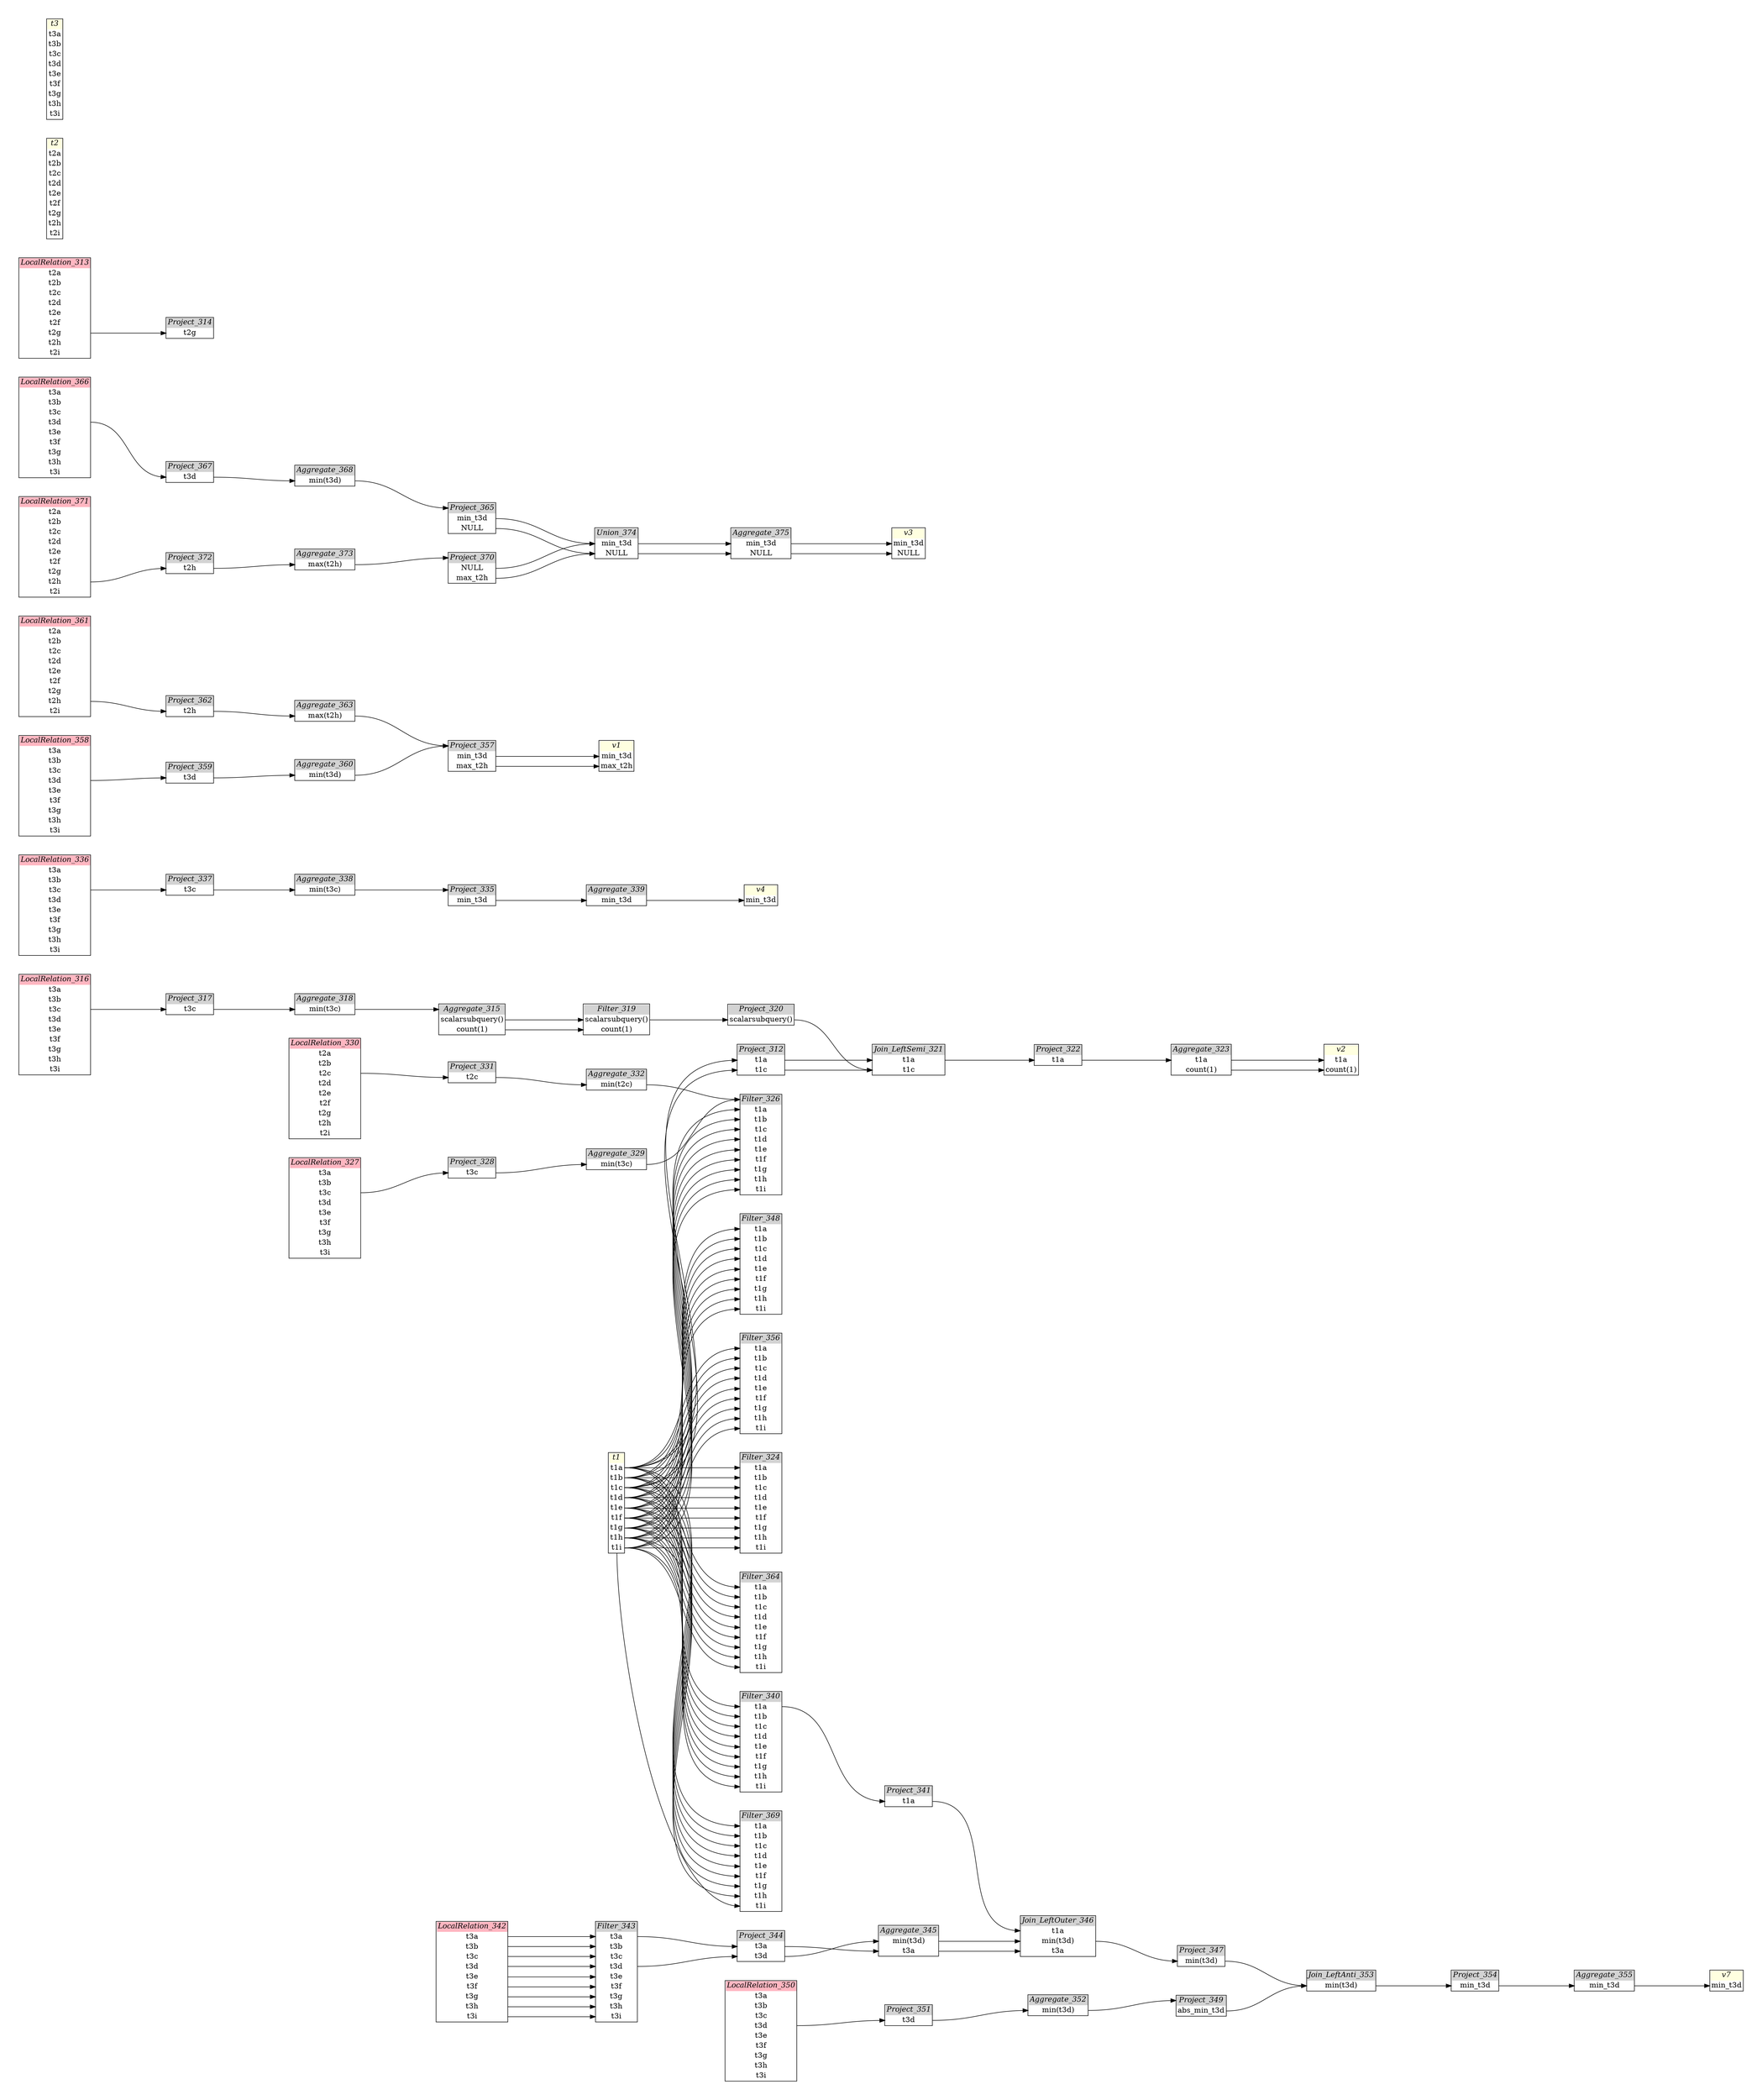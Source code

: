 // Automatically generated by SQLFlowTestSuite


digraph {
  graph [pad="0.5", nodesep="0.5", ranksep="2", fontname="Helvetica"];
  node [shape=plain]
  rankdir=LR;

  
"Aggregate_315" [label=<
<table border="1" cellborder="0" cellspacing="0">
  <tr><td bgcolor="lightgray" port="nodeName"><i>Aggregate_315</i></td></tr>
  <tr><td port="0">scalarsubquery()</td></tr>
<tr><td port="1">count(1)</td></tr>
</table>>];
         

"Aggregate_318" [label=<
<table border="1" cellborder="0" cellspacing="0">
  <tr><td bgcolor="lightgray" port="nodeName"><i>Aggregate_318</i></td></tr>
  <tr><td port="0">min(t3c)</td></tr>
</table>>];
         

"Aggregate_323" [label=<
<table border="1" cellborder="0" cellspacing="0">
  <tr><td bgcolor="lightgray" port="nodeName"><i>Aggregate_323</i></td></tr>
  <tr><td port="0">t1a</td></tr>
<tr><td port="1">count(1)</td></tr>
</table>>];
         

"Aggregate_329" [label=<
<table border="1" cellborder="0" cellspacing="0">
  <tr><td bgcolor="lightgray" port="nodeName"><i>Aggregate_329</i></td></tr>
  <tr><td port="0">min(t3c)</td></tr>
</table>>];
         

"Aggregate_332" [label=<
<table border="1" cellborder="0" cellspacing="0">
  <tr><td bgcolor="lightgray" port="nodeName"><i>Aggregate_332</i></td></tr>
  <tr><td port="0">min(t2c)</td></tr>
</table>>];
         

"Aggregate_338" [label=<
<table border="1" cellborder="0" cellspacing="0">
  <tr><td bgcolor="lightgray" port="nodeName"><i>Aggregate_338</i></td></tr>
  <tr><td port="0">min(t3c)</td></tr>
</table>>];
         

"Aggregate_339" [label=<
<table border="1" cellborder="0" cellspacing="0">
  <tr><td bgcolor="lightgray" port="nodeName"><i>Aggregate_339</i></td></tr>
  <tr><td port="0">min_t3d</td></tr>
</table>>];
         

"Aggregate_345" [label=<
<table border="1" cellborder="0" cellspacing="0">
  <tr><td bgcolor="lightgray" port="nodeName"><i>Aggregate_345</i></td></tr>
  <tr><td port="0">min(t3d)</td></tr>
<tr><td port="1">t3a</td></tr>
</table>>];
         

"Aggregate_352" [label=<
<table border="1" cellborder="0" cellspacing="0">
  <tr><td bgcolor="lightgray" port="nodeName"><i>Aggregate_352</i></td></tr>
  <tr><td port="0">min(t3d)</td></tr>
</table>>];
         

"Aggregate_355" [label=<
<table border="1" cellborder="0" cellspacing="0">
  <tr><td bgcolor="lightgray" port="nodeName"><i>Aggregate_355</i></td></tr>
  <tr><td port="0">min_t3d</td></tr>
</table>>];
         

"Aggregate_360" [label=<
<table border="1" cellborder="0" cellspacing="0">
  <tr><td bgcolor="lightgray" port="nodeName"><i>Aggregate_360</i></td></tr>
  <tr><td port="0">min(t3d)</td></tr>
</table>>];
         

"Aggregate_363" [label=<
<table border="1" cellborder="0" cellspacing="0">
  <tr><td bgcolor="lightgray" port="nodeName"><i>Aggregate_363</i></td></tr>
  <tr><td port="0">max(t2h)</td></tr>
</table>>];
         

"Aggregate_368" [label=<
<table border="1" cellborder="0" cellspacing="0">
  <tr><td bgcolor="lightgray" port="nodeName"><i>Aggregate_368</i></td></tr>
  <tr><td port="0">min(t3d)</td></tr>
</table>>];
         

"Aggregate_373" [label=<
<table border="1" cellborder="0" cellspacing="0">
  <tr><td bgcolor="lightgray" port="nodeName"><i>Aggregate_373</i></td></tr>
  <tr><td port="0">max(t2h)</td></tr>
</table>>];
         

"Aggregate_375" [label=<
<table border="1" cellborder="0" cellspacing="0">
  <tr><td bgcolor="lightgray" port="nodeName"><i>Aggregate_375</i></td></tr>
  <tr><td port="0">min_t3d</td></tr>
<tr><td port="1">NULL</td></tr>
</table>>];
         

"Filter_319" [label=<
<table border="1" cellborder="0" cellspacing="0">
  <tr><td bgcolor="lightgray" port="nodeName"><i>Filter_319</i></td></tr>
  <tr><td port="0">scalarsubquery()</td></tr>
<tr><td port="1">count(1)</td></tr>
</table>>];
         

"Filter_324" [label=<
<table border="1" cellborder="0" cellspacing="0">
  <tr><td bgcolor="lightgray" port="nodeName"><i>Filter_324</i></td></tr>
  <tr><td port="0">t1a</td></tr>
<tr><td port="1">t1b</td></tr>
<tr><td port="2">t1c</td></tr>
<tr><td port="3">t1d</td></tr>
<tr><td port="4">t1e</td></tr>
<tr><td port="5">t1f</td></tr>
<tr><td port="6">t1g</td></tr>
<tr><td port="7">t1h</td></tr>
<tr><td port="8">t1i</td></tr>
</table>>];
         

"Filter_326" [label=<
<table border="1" cellborder="0" cellspacing="0">
  <tr><td bgcolor="lightgray" port="nodeName"><i>Filter_326</i></td></tr>
  <tr><td port="0">t1a</td></tr>
<tr><td port="1">t1b</td></tr>
<tr><td port="2">t1c</td></tr>
<tr><td port="3">t1d</td></tr>
<tr><td port="4">t1e</td></tr>
<tr><td port="5">t1f</td></tr>
<tr><td port="6">t1g</td></tr>
<tr><td port="7">t1h</td></tr>
<tr><td port="8">t1i</td></tr>
</table>>];
         

"Filter_340" [label=<
<table border="1" cellborder="0" cellspacing="0">
  <tr><td bgcolor="lightgray" port="nodeName"><i>Filter_340</i></td></tr>
  <tr><td port="0">t1a</td></tr>
<tr><td port="1">t1b</td></tr>
<tr><td port="2">t1c</td></tr>
<tr><td port="3">t1d</td></tr>
<tr><td port="4">t1e</td></tr>
<tr><td port="5">t1f</td></tr>
<tr><td port="6">t1g</td></tr>
<tr><td port="7">t1h</td></tr>
<tr><td port="8">t1i</td></tr>
</table>>];
         

"Filter_343" [label=<
<table border="1" cellborder="0" cellspacing="0">
  <tr><td bgcolor="lightgray" port="nodeName"><i>Filter_343</i></td></tr>
  <tr><td port="0">t3a</td></tr>
<tr><td port="1">t3b</td></tr>
<tr><td port="2">t3c</td></tr>
<tr><td port="3">t3d</td></tr>
<tr><td port="4">t3e</td></tr>
<tr><td port="5">t3f</td></tr>
<tr><td port="6">t3g</td></tr>
<tr><td port="7">t3h</td></tr>
<tr><td port="8">t3i</td></tr>
</table>>];
         

"Filter_348" [label=<
<table border="1" cellborder="0" cellspacing="0">
  <tr><td bgcolor="lightgray" port="nodeName"><i>Filter_348</i></td></tr>
  <tr><td port="0">t1a</td></tr>
<tr><td port="1">t1b</td></tr>
<tr><td port="2">t1c</td></tr>
<tr><td port="3">t1d</td></tr>
<tr><td port="4">t1e</td></tr>
<tr><td port="5">t1f</td></tr>
<tr><td port="6">t1g</td></tr>
<tr><td port="7">t1h</td></tr>
<tr><td port="8">t1i</td></tr>
</table>>];
         

"Filter_356" [label=<
<table border="1" cellborder="0" cellspacing="0">
  <tr><td bgcolor="lightgray" port="nodeName"><i>Filter_356</i></td></tr>
  <tr><td port="0">t1a</td></tr>
<tr><td port="1">t1b</td></tr>
<tr><td port="2">t1c</td></tr>
<tr><td port="3">t1d</td></tr>
<tr><td port="4">t1e</td></tr>
<tr><td port="5">t1f</td></tr>
<tr><td port="6">t1g</td></tr>
<tr><td port="7">t1h</td></tr>
<tr><td port="8">t1i</td></tr>
</table>>];
         

"Filter_364" [label=<
<table border="1" cellborder="0" cellspacing="0">
  <tr><td bgcolor="lightgray" port="nodeName"><i>Filter_364</i></td></tr>
  <tr><td port="0">t1a</td></tr>
<tr><td port="1">t1b</td></tr>
<tr><td port="2">t1c</td></tr>
<tr><td port="3">t1d</td></tr>
<tr><td port="4">t1e</td></tr>
<tr><td port="5">t1f</td></tr>
<tr><td port="6">t1g</td></tr>
<tr><td port="7">t1h</td></tr>
<tr><td port="8">t1i</td></tr>
</table>>];
         

"Filter_369" [label=<
<table border="1" cellborder="0" cellspacing="0">
  <tr><td bgcolor="lightgray" port="nodeName"><i>Filter_369</i></td></tr>
  <tr><td port="0">t1a</td></tr>
<tr><td port="1">t1b</td></tr>
<tr><td port="2">t1c</td></tr>
<tr><td port="3">t1d</td></tr>
<tr><td port="4">t1e</td></tr>
<tr><td port="5">t1f</td></tr>
<tr><td port="6">t1g</td></tr>
<tr><td port="7">t1h</td></tr>
<tr><td port="8">t1i</td></tr>
</table>>];
         

"Join_LeftAnti_353" [label=<
<table border="1" cellborder="0" cellspacing="0">
  <tr><td bgcolor="lightgray" port="nodeName"><i>Join_LeftAnti_353</i></td></tr>
  <tr><td port="0">min(t3d)</td></tr>
</table>>];
         

"Join_LeftOuter_346" [label=<
<table border="1" cellborder="0" cellspacing="0">
  <tr><td bgcolor="lightgray" port="nodeName"><i>Join_LeftOuter_346</i></td></tr>
  <tr><td port="0">t1a</td></tr>
<tr><td port="1">min(t3d)</td></tr>
<tr><td port="2">t3a</td></tr>
</table>>];
         

"Join_LeftSemi_321" [label=<
<table border="1" cellborder="0" cellspacing="0">
  <tr><td bgcolor="lightgray" port="nodeName"><i>Join_LeftSemi_321</i></td></tr>
  <tr><td port="0">t1a</td></tr>
<tr><td port="1">t1c</td></tr>
</table>>];
         

"LocalRelation_313" [label=<
<table border="1" cellborder="0" cellspacing="0">
  <tr><td bgcolor="lightpink" port="nodeName"><i>LocalRelation_313</i></td></tr>
  <tr><td port="0">t2a</td></tr>
<tr><td port="1">t2b</td></tr>
<tr><td port="2">t2c</td></tr>
<tr><td port="3">t2d</td></tr>
<tr><td port="4">t2e</td></tr>
<tr><td port="5">t2f</td></tr>
<tr><td port="6">t2g</td></tr>
<tr><td port="7">t2h</td></tr>
<tr><td port="8">t2i</td></tr>
</table>>];
       

"LocalRelation_316" [label=<
<table border="1" cellborder="0" cellspacing="0">
  <tr><td bgcolor="lightpink" port="nodeName"><i>LocalRelation_316</i></td></tr>
  <tr><td port="0">t3a</td></tr>
<tr><td port="1">t3b</td></tr>
<tr><td port="2">t3c</td></tr>
<tr><td port="3">t3d</td></tr>
<tr><td port="4">t3e</td></tr>
<tr><td port="5">t3f</td></tr>
<tr><td port="6">t3g</td></tr>
<tr><td port="7">t3h</td></tr>
<tr><td port="8">t3i</td></tr>
</table>>];
       

"LocalRelation_327" [label=<
<table border="1" cellborder="0" cellspacing="0">
  <tr><td bgcolor="lightpink" port="nodeName"><i>LocalRelation_327</i></td></tr>
  <tr><td port="0">t3a</td></tr>
<tr><td port="1">t3b</td></tr>
<tr><td port="2">t3c</td></tr>
<tr><td port="3">t3d</td></tr>
<tr><td port="4">t3e</td></tr>
<tr><td port="5">t3f</td></tr>
<tr><td port="6">t3g</td></tr>
<tr><td port="7">t3h</td></tr>
<tr><td port="8">t3i</td></tr>
</table>>];
       

"LocalRelation_330" [label=<
<table border="1" cellborder="0" cellspacing="0">
  <tr><td bgcolor="lightpink" port="nodeName"><i>LocalRelation_330</i></td></tr>
  <tr><td port="0">t2a</td></tr>
<tr><td port="1">t2b</td></tr>
<tr><td port="2">t2c</td></tr>
<tr><td port="3">t2d</td></tr>
<tr><td port="4">t2e</td></tr>
<tr><td port="5">t2f</td></tr>
<tr><td port="6">t2g</td></tr>
<tr><td port="7">t2h</td></tr>
<tr><td port="8">t2i</td></tr>
</table>>];
       

"LocalRelation_336" [label=<
<table border="1" cellborder="0" cellspacing="0">
  <tr><td bgcolor="lightpink" port="nodeName"><i>LocalRelation_336</i></td></tr>
  <tr><td port="0">t3a</td></tr>
<tr><td port="1">t3b</td></tr>
<tr><td port="2">t3c</td></tr>
<tr><td port="3">t3d</td></tr>
<tr><td port="4">t3e</td></tr>
<tr><td port="5">t3f</td></tr>
<tr><td port="6">t3g</td></tr>
<tr><td port="7">t3h</td></tr>
<tr><td port="8">t3i</td></tr>
</table>>];
       

"LocalRelation_342" [label=<
<table border="1" cellborder="0" cellspacing="0">
  <tr><td bgcolor="lightpink" port="nodeName"><i>LocalRelation_342</i></td></tr>
  <tr><td port="0">t3a</td></tr>
<tr><td port="1">t3b</td></tr>
<tr><td port="2">t3c</td></tr>
<tr><td port="3">t3d</td></tr>
<tr><td port="4">t3e</td></tr>
<tr><td port="5">t3f</td></tr>
<tr><td port="6">t3g</td></tr>
<tr><td port="7">t3h</td></tr>
<tr><td port="8">t3i</td></tr>
</table>>];
       

"LocalRelation_350" [label=<
<table border="1" cellborder="0" cellspacing="0">
  <tr><td bgcolor="lightpink" port="nodeName"><i>LocalRelation_350</i></td></tr>
  <tr><td port="0">t3a</td></tr>
<tr><td port="1">t3b</td></tr>
<tr><td port="2">t3c</td></tr>
<tr><td port="3">t3d</td></tr>
<tr><td port="4">t3e</td></tr>
<tr><td port="5">t3f</td></tr>
<tr><td port="6">t3g</td></tr>
<tr><td port="7">t3h</td></tr>
<tr><td port="8">t3i</td></tr>
</table>>];
       

"LocalRelation_358" [label=<
<table border="1" cellborder="0" cellspacing="0">
  <tr><td bgcolor="lightpink" port="nodeName"><i>LocalRelation_358</i></td></tr>
  <tr><td port="0">t3a</td></tr>
<tr><td port="1">t3b</td></tr>
<tr><td port="2">t3c</td></tr>
<tr><td port="3">t3d</td></tr>
<tr><td port="4">t3e</td></tr>
<tr><td port="5">t3f</td></tr>
<tr><td port="6">t3g</td></tr>
<tr><td port="7">t3h</td></tr>
<tr><td port="8">t3i</td></tr>
</table>>];
       

"LocalRelation_361" [label=<
<table border="1" cellborder="0" cellspacing="0">
  <tr><td bgcolor="lightpink" port="nodeName"><i>LocalRelation_361</i></td></tr>
  <tr><td port="0">t2a</td></tr>
<tr><td port="1">t2b</td></tr>
<tr><td port="2">t2c</td></tr>
<tr><td port="3">t2d</td></tr>
<tr><td port="4">t2e</td></tr>
<tr><td port="5">t2f</td></tr>
<tr><td port="6">t2g</td></tr>
<tr><td port="7">t2h</td></tr>
<tr><td port="8">t2i</td></tr>
</table>>];
       

"LocalRelation_366" [label=<
<table border="1" cellborder="0" cellspacing="0">
  <tr><td bgcolor="lightpink" port="nodeName"><i>LocalRelation_366</i></td></tr>
  <tr><td port="0">t3a</td></tr>
<tr><td port="1">t3b</td></tr>
<tr><td port="2">t3c</td></tr>
<tr><td port="3">t3d</td></tr>
<tr><td port="4">t3e</td></tr>
<tr><td port="5">t3f</td></tr>
<tr><td port="6">t3g</td></tr>
<tr><td port="7">t3h</td></tr>
<tr><td port="8">t3i</td></tr>
</table>>];
       

"LocalRelation_371" [label=<
<table border="1" cellborder="0" cellspacing="0">
  <tr><td bgcolor="lightpink" port="nodeName"><i>LocalRelation_371</i></td></tr>
  <tr><td port="0">t2a</td></tr>
<tr><td port="1">t2b</td></tr>
<tr><td port="2">t2c</td></tr>
<tr><td port="3">t2d</td></tr>
<tr><td port="4">t2e</td></tr>
<tr><td port="5">t2f</td></tr>
<tr><td port="6">t2g</td></tr>
<tr><td port="7">t2h</td></tr>
<tr><td port="8">t2i</td></tr>
</table>>];
       

"Project_312" [label=<
<table border="1" cellborder="0" cellspacing="0">
  <tr><td bgcolor="lightgray" port="nodeName"><i>Project_312</i></td></tr>
  <tr><td port="0">t1a</td></tr>
<tr><td port="1">t1c</td></tr>
</table>>];
         

"Project_314" [label=<
<table border="1" cellborder="0" cellspacing="0">
  <tr><td bgcolor="lightgray" port="nodeName"><i>Project_314</i></td></tr>
  <tr><td port="0">t2g</td></tr>
</table>>];
         

"Project_317" [label=<
<table border="1" cellborder="0" cellspacing="0">
  <tr><td bgcolor="lightgray" port="nodeName"><i>Project_317</i></td></tr>
  <tr><td port="0">t3c</td></tr>
</table>>];
         

"Project_320" [label=<
<table border="1" cellborder="0" cellspacing="0">
  <tr><td bgcolor="lightgray" port="nodeName"><i>Project_320</i></td></tr>
  <tr><td port="0">scalarsubquery()</td></tr>
</table>>];
         

"Project_322" [label=<
<table border="1" cellborder="0" cellspacing="0">
  <tr><td bgcolor="lightgray" port="nodeName"><i>Project_322</i></td></tr>
  <tr><td port="0">t1a</td></tr>
</table>>];
         

"Project_328" [label=<
<table border="1" cellborder="0" cellspacing="0">
  <tr><td bgcolor="lightgray" port="nodeName"><i>Project_328</i></td></tr>
  <tr><td port="0">t3c</td></tr>
</table>>];
         

"Project_331" [label=<
<table border="1" cellborder="0" cellspacing="0">
  <tr><td bgcolor="lightgray" port="nodeName"><i>Project_331</i></td></tr>
  <tr><td port="0">t2c</td></tr>
</table>>];
         

"Project_335" [label=<
<table border="1" cellborder="0" cellspacing="0">
  <tr><td bgcolor="lightgray" port="nodeName"><i>Project_335</i></td></tr>
  <tr><td port="0">min_t3d</td></tr>
</table>>];
         

"Project_337" [label=<
<table border="1" cellborder="0" cellspacing="0">
  <tr><td bgcolor="lightgray" port="nodeName"><i>Project_337</i></td></tr>
  <tr><td port="0">t3c</td></tr>
</table>>];
         

"Project_341" [label=<
<table border="1" cellborder="0" cellspacing="0">
  <tr><td bgcolor="lightgray" port="nodeName"><i>Project_341</i></td></tr>
  <tr><td port="0">t1a</td></tr>
</table>>];
         

"Project_344" [label=<
<table border="1" cellborder="0" cellspacing="0">
  <tr><td bgcolor="lightgray" port="nodeName"><i>Project_344</i></td></tr>
  <tr><td port="0">t3a</td></tr>
<tr><td port="1">t3d</td></tr>
</table>>];
         

"Project_347" [label=<
<table border="1" cellborder="0" cellspacing="0">
  <tr><td bgcolor="lightgray" port="nodeName"><i>Project_347</i></td></tr>
  <tr><td port="0">min(t3d)</td></tr>
</table>>];
         

"Project_349" [label=<
<table border="1" cellborder="0" cellspacing="0">
  <tr><td bgcolor="lightgray" port="nodeName"><i>Project_349</i></td></tr>
  <tr><td port="0">abs_min_t3d</td></tr>
</table>>];
         

"Project_351" [label=<
<table border="1" cellborder="0" cellspacing="0">
  <tr><td bgcolor="lightgray" port="nodeName"><i>Project_351</i></td></tr>
  <tr><td port="0">t3d</td></tr>
</table>>];
         

"Project_354" [label=<
<table border="1" cellborder="0" cellspacing="0">
  <tr><td bgcolor="lightgray" port="nodeName"><i>Project_354</i></td></tr>
  <tr><td port="0">min_t3d</td></tr>
</table>>];
         

"Project_357" [label=<
<table border="1" cellborder="0" cellspacing="0">
  <tr><td bgcolor="lightgray" port="nodeName"><i>Project_357</i></td></tr>
  <tr><td port="0">min_t3d</td></tr>
<tr><td port="1">max_t2h</td></tr>
</table>>];
         

"Project_359" [label=<
<table border="1" cellborder="0" cellspacing="0">
  <tr><td bgcolor="lightgray" port="nodeName"><i>Project_359</i></td></tr>
  <tr><td port="0">t3d</td></tr>
</table>>];
         

"Project_362" [label=<
<table border="1" cellborder="0" cellspacing="0">
  <tr><td bgcolor="lightgray" port="nodeName"><i>Project_362</i></td></tr>
  <tr><td port="0">t2h</td></tr>
</table>>];
         

"Project_365" [label=<
<table border="1" cellborder="0" cellspacing="0">
  <tr><td bgcolor="lightgray" port="nodeName"><i>Project_365</i></td></tr>
  <tr><td port="0">min_t3d</td></tr>
<tr><td port="1">NULL</td></tr>
</table>>];
         

"Project_367" [label=<
<table border="1" cellborder="0" cellspacing="0">
  <tr><td bgcolor="lightgray" port="nodeName"><i>Project_367</i></td></tr>
  <tr><td port="0">t3d</td></tr>
</table>>];
         

"Project_370" [label=<
<table border="1" cellborder="0" cellspacing="0">
  <tr><td bgcolor="lightgray" port="nodeName"><i>Project_370</i></td></tr>
  <tr><td port="0">NULL</td></tr>
<tr><td port="1">max_t2h</td></tr>
</table>>];
         

"Project_372" [label=<
<table border="1" cellborder="0" cellspacing="0">
  <tr><td bgcolor="lightgray" port="nodeName"><i>Project_372</i></td></tr>
  <tr><td port="0">t2h</td></tr>
</table>>];
         

"Union_374" [label=<
<table border="1" cellborder="0" cellspacing="0">
  <tr><td bgcolor="lightgray" port="nodeName"><i>Union_374</i></td></tr>
  <tr><td port="0">min_t3d</td></tr>
<tr><td port="1">NULL</td></tr>
</table>>];
         

"t1" [label=<
<table border="1" cellborder="0" cellspacing="0">
  <tr><td bgcolor="lightyellow" port="nodeName"><i>t1</i></td></tr>
  <tr><td port="0">t1a</td></tr>
<tr><td port="1">t1b</td></tr>
<tr><td port="2">t1c</td></tr>
<tr><td port="3">t1d</td></tr>
<tr><td port="4">t1e</td></tr>
<tr><td port="5">t1f</td></tr>
<tr><td port="6">t1g</td></tr>
<tr><td port="7">t1h</td></tr>
<tr><td port="8">t1i</td></tr>
</table>>];
       

"t2" [label=<
<table border="1" cellborder="0" cellspacing="0">
  <tr><td bgcolor="lightyellow" port="nodeName"><i>t2</i></td></tr>
  <tr><td port="0">t2a</td></tr>
<tr><td port="1">t2b</td></tr>
<tr><td port="2">t2c</td></tr>
<tr><td port="3">t2d</td></tr>
<tr><td port="4">t2e</td></tr>
<tr><td port="5">t2f</td></tr>
<tr><td port="6">t2g</td></tr>
<tr><td port="7">t2h</td></tr>
<tr><td port="8">t2i</td></tr>
</table>>];
       

"t3" [label=<
<table border="1" cellborder="0" cellspacing="0">
  <tr><td bgcolor="lightyellow" port="nodeName"><i>t3</i></td></tr>
  <tr><td port="0">t3a</td></tr>
<tr><td port="1">t3b</td></tr>
<tr><td port="2">t3c</td></tr>
<tr><td port="3">t3d</td></tr>
<tr><td port="4">t3e</td></tr>
<tr><td port="5">t3f</td></tr>
<tr><td port="6">t3g</td></tr>
<tr><td port="7">t3h</td></tr>
<tr><td port="8">t3i</td></tr>
</table>>];
       

"v1" [label=<
<table border="1" cellborder="0" cellspacing="0">
  <tr><td bgcolor="lightyellow" port="nodeName"><i>v1</i></td></tr>
  <tr><td port="0">min_t3d</td></tr>
<tr><td port="1">max_t2h</td></tr>
</table>>];
           

"v2" [label=<
<table border="1" cellborder="0" cellspacing="0">
  <tr><td bgcolor="lightyellow" port="nodeName"><i>v2</i></td></tr>
  <tr><td port="0">t1a</td></tr>
<tr><td port="1">count(1)</td></tr>
</table>>];
           

"v3" [label=<
<table border="1" cellborder="0" cellspacing="0">
  <tr><td bgcolor="lightyellow" port="nodeName"><i>v3</i></td></tr>
  <tr><td port="0">min_t3d</td></tr>
<tr><td port="1">NULL</td></tr>
</table>>];
           

"v4" [label=<
<table border="1" cellborder="0" cellspacing="0">
  <tr><td bgcolor="lightyellow" port="nodeName"><i>v4</i></td></tr>
  <tr><td port="0">min_t3d</td></tr>
</table>>];
           

"v7" [label=<
<table border="1" cellborder="0" cellspacing="0">
  <tr><td bgcolor="lightyellow" port="nodeName"><i>v7</i></td></tr>
  <tr><td port="0">min_t3d</td></tr>
</table>>];
           
  "Aggregate_315":0 -> "Filter_319":0;
"Aggregate_315":1 -> "Filter_319":1;
"Aggregate_318":0 -> "Aggregate_315":nodeName
"Aggregate_323":0 -> "v2":0;
"Aggregate_323":1 -> "v2":1;
"Aggregate_329":0 -> "Filter_326":nodeName
"Aggregate_332":0 -> "Filter_326":nodeName
"Aggregate_338":0 -> "Project_335":nodeName
"Aggregate_339":0 -> "v4":0;
"Aggregate_345":0 -> "Join_LeftOuter_346":1;
"Aggregate_345":1 -> "Join_LeftOuter_346":2;
"Aggregate_352":0 -> "Project_349":nodeName
"Aggregate_355":0 -> "v7":0;
"Aggregate_360":0 -> "Project_357":nodeName
"Aggregate_363":0 -> "Project_357":nodeName
"Aggregate_368":0 -> "Project_365":nodeName
"Aggregate_373":0 -> "Project_370":nodeName
"Aggregate_375":0 -> "v3":0;
"Aggregate_375":1 -> "v3":1;
"Filter_319":0 -> "Project_320":0;
"Filter_340":0 -> "Project_341":0;
"Filter_343":0 -> "Project_344":0;
"Filter_343":3 -> "Project_344":1;
"Join_LeftAnti_353":0 -> "Project_354":0;
"Join_LeftOuter_346":1 -> "Project_347":0;
"Join_LeftSemi_321":0 -> "Project_322":0;
"LocalRelation_313":6 -> "Project_314":0;
"LocalRelation_316":2 -> "Project_317":0;
"LocalRelation_327":2 -> "Project_328":0;
"LocalRelation_330":2 -> "Project_331":0;
"LocalRelation_336":2 -> "Project_337":0;
"LocalRelation_342":0 -> "Filter_343":0;
"LocalRelation_342":1 -> "Filter_343":1;
"LocalRelation_342":2 -> "Filter_343":2;
"LocalRelation_342":3 -> "Filter_343":3;
"LocalRelation_342":4 -> "Filter_343":4;
"LocalRelation_342":5 -> "Filter_343":5;
"LocalRelation_342":6 -> "Filter_343":6;
"LocalRelation_342":7 -> "Filter_343":7;
"LocalRelation_342":8 -> "Filter_343":8;
"LocalRelation_350":3 -> "Project_351":0;
"LocalRelation_358":3 -> "Project_359":0;
"LocalRelation_361":7 -> "Project_362":0;
"LocalRelation_366":3 -> "Project_367":0;
"LocalRelation_371":7 -> "Project_372":0;
"Project_312":0 -> "Join_LeftSemi_321":0;
"Project_312":1 -> "Join_LeftSemi_321":1;
"Project_317":0 -> "Aggregate_318":0;
"Project_320":0 -> "Join_LeftSemi_321":1;
"Project_322":0 -> "Aggregate_323":0;
"Project_328":0 -> "Aggregate_329":0;
"Project_331":0 -> "Aggregate_332":0;
"Project_335":0 -> "Aggregate_339":0;
"Project_337":0 -> "Aggregate_338":0;
"Project_341":0 -> "Join_LeftOuter_346":0;
"Project_344":0 -> "Aggregate_345":1;
"Project_344":1 -> "Aggregate_345":0;
"Project_347":0 -> "Join_LeftAnti_353":0;
"Project_349":0 -> "Join_LeftAnti_353":0;
"Project_351":0 -> "Aggregate_352":0;
"Project_354":0 -> "Aggregate_355":0;
"Project_357":0 -> "v1":0;
"Project_357":1 -> "v1":1;
"Project_359":0 -> "Aggregate_360":0;
"Project_362":0 -> "Aggregate_363":0;
"Project_365":0 -> "Union_374":0
"Project_365":1 -> "Union_374":1
"Project_367":0 -> "Aggregate_368":0;
"Project_370":0 -> "Union_374":0
"Project_370":1 -> "Union_374":1
"Project_372":0 -> "Aggregate_373":0;
"Union_374":0 -> "Aggregate_375":0;
"Union_374":1 -> "Aggregate_375":1;
"t1":0 -> "Filter_324":0;
"t1":0 -> "Filter_326":0;
"t1":0 -> "Filter_340":0;
"t1":0 -> "Filter_348":0;
"t1":0 -> "Filter_356":0;
"t1":0 -> "Filter_364":0;
"t1":0 -> "Filter_369":0;
"t1":0 -> "Project_312":0;
"t1":1 -> "Filter_324":1;
"t1":1 -> "Filter_326":1;
"t1":1 -> "Filter_340":1;
"t1":1 -> "Filter_348":1;
"t1":1 -> "Filter_356":1;
"t1":1 -> "Filter_364":1;
"t1":1 -> "Filter_369":1;
"t1":2 -> "Filter_324":2;
"t1":2 -> "Filter_326":2;
"t1":2 -> "Filter_340":2;
"t1":2 -> "Filter_348":2;
"t1":2 -> "Filter_356":2;
"t1":2 -> "Filter_364":2;
"t1":2 -> "Filter_369":2;
"t1":2 -> "Project_312":1;
"t1":3 -> "Filter_324":3;
"t1":3 -> "Filter_326":3;
"t1":3 -> "Filter_340":3;
"t1":3 -> "Filter_348":3;
"t1":3 -> "Filter_356":3;
"t1":3 -> "Filter_364":3;
"t1":3 -> "Filter_369":3;
"t1":4 -> "Filter_324":4;
"t1":4 -> "Filter_326":4;
"t1":4 -> "Filter_340":4;
"t1":4 -> "Filter_348":4;
"t1":4 -> "Filter_356":4;
"t1":4 -> "Filter_364":4;
"t1":4 -> "Filter_369":4;
"t1":5 -> "Filter_324":5;
"t1":5 -> "Filter_326":5;
"t1":5 -> "Filter_340":5;
"t1":5 -> "Filter_348":5;
"t1":5 -> "Filter_356":5;
"t1":5 -> "Filter_364":5;
"t1":5 -> "Filter_369":5;
"t1":6 -> "Filter_324":6;
"t1":6 -> "Filter_326":6;
"t1":6 -> "Filter_340":6;
"t1":6 -> "Filter_348":6;
"t1":6 -> "Filter_356":6;
"t1":6 -> "Filter_364":6;
"t1":6 -> "Filter_369":6;
"t1":7 -> "Filter_324":7;
"t1":7 -> "Filter_326":7;
"t1":7 -> "Filter_340":7;
"t1":7 -> "Filter_348":7;
"t1":7 -> "Filter_356":7;
"t1":7 -> "Filter_364":7;
"t1":7 -> "Filter_369":7;
"t1":8 -> "Filter_324":8;
"t1":8 -> "Filter_326":8;
"t1":8 -> "Filter_340":8;
"t1":8 -> "Filter_348":8;
"t1":8 -> "Filter_356":8;
"t1":8 -> "Filter_364":8;
"t1":8 -> "Filter_369":8;
}
       